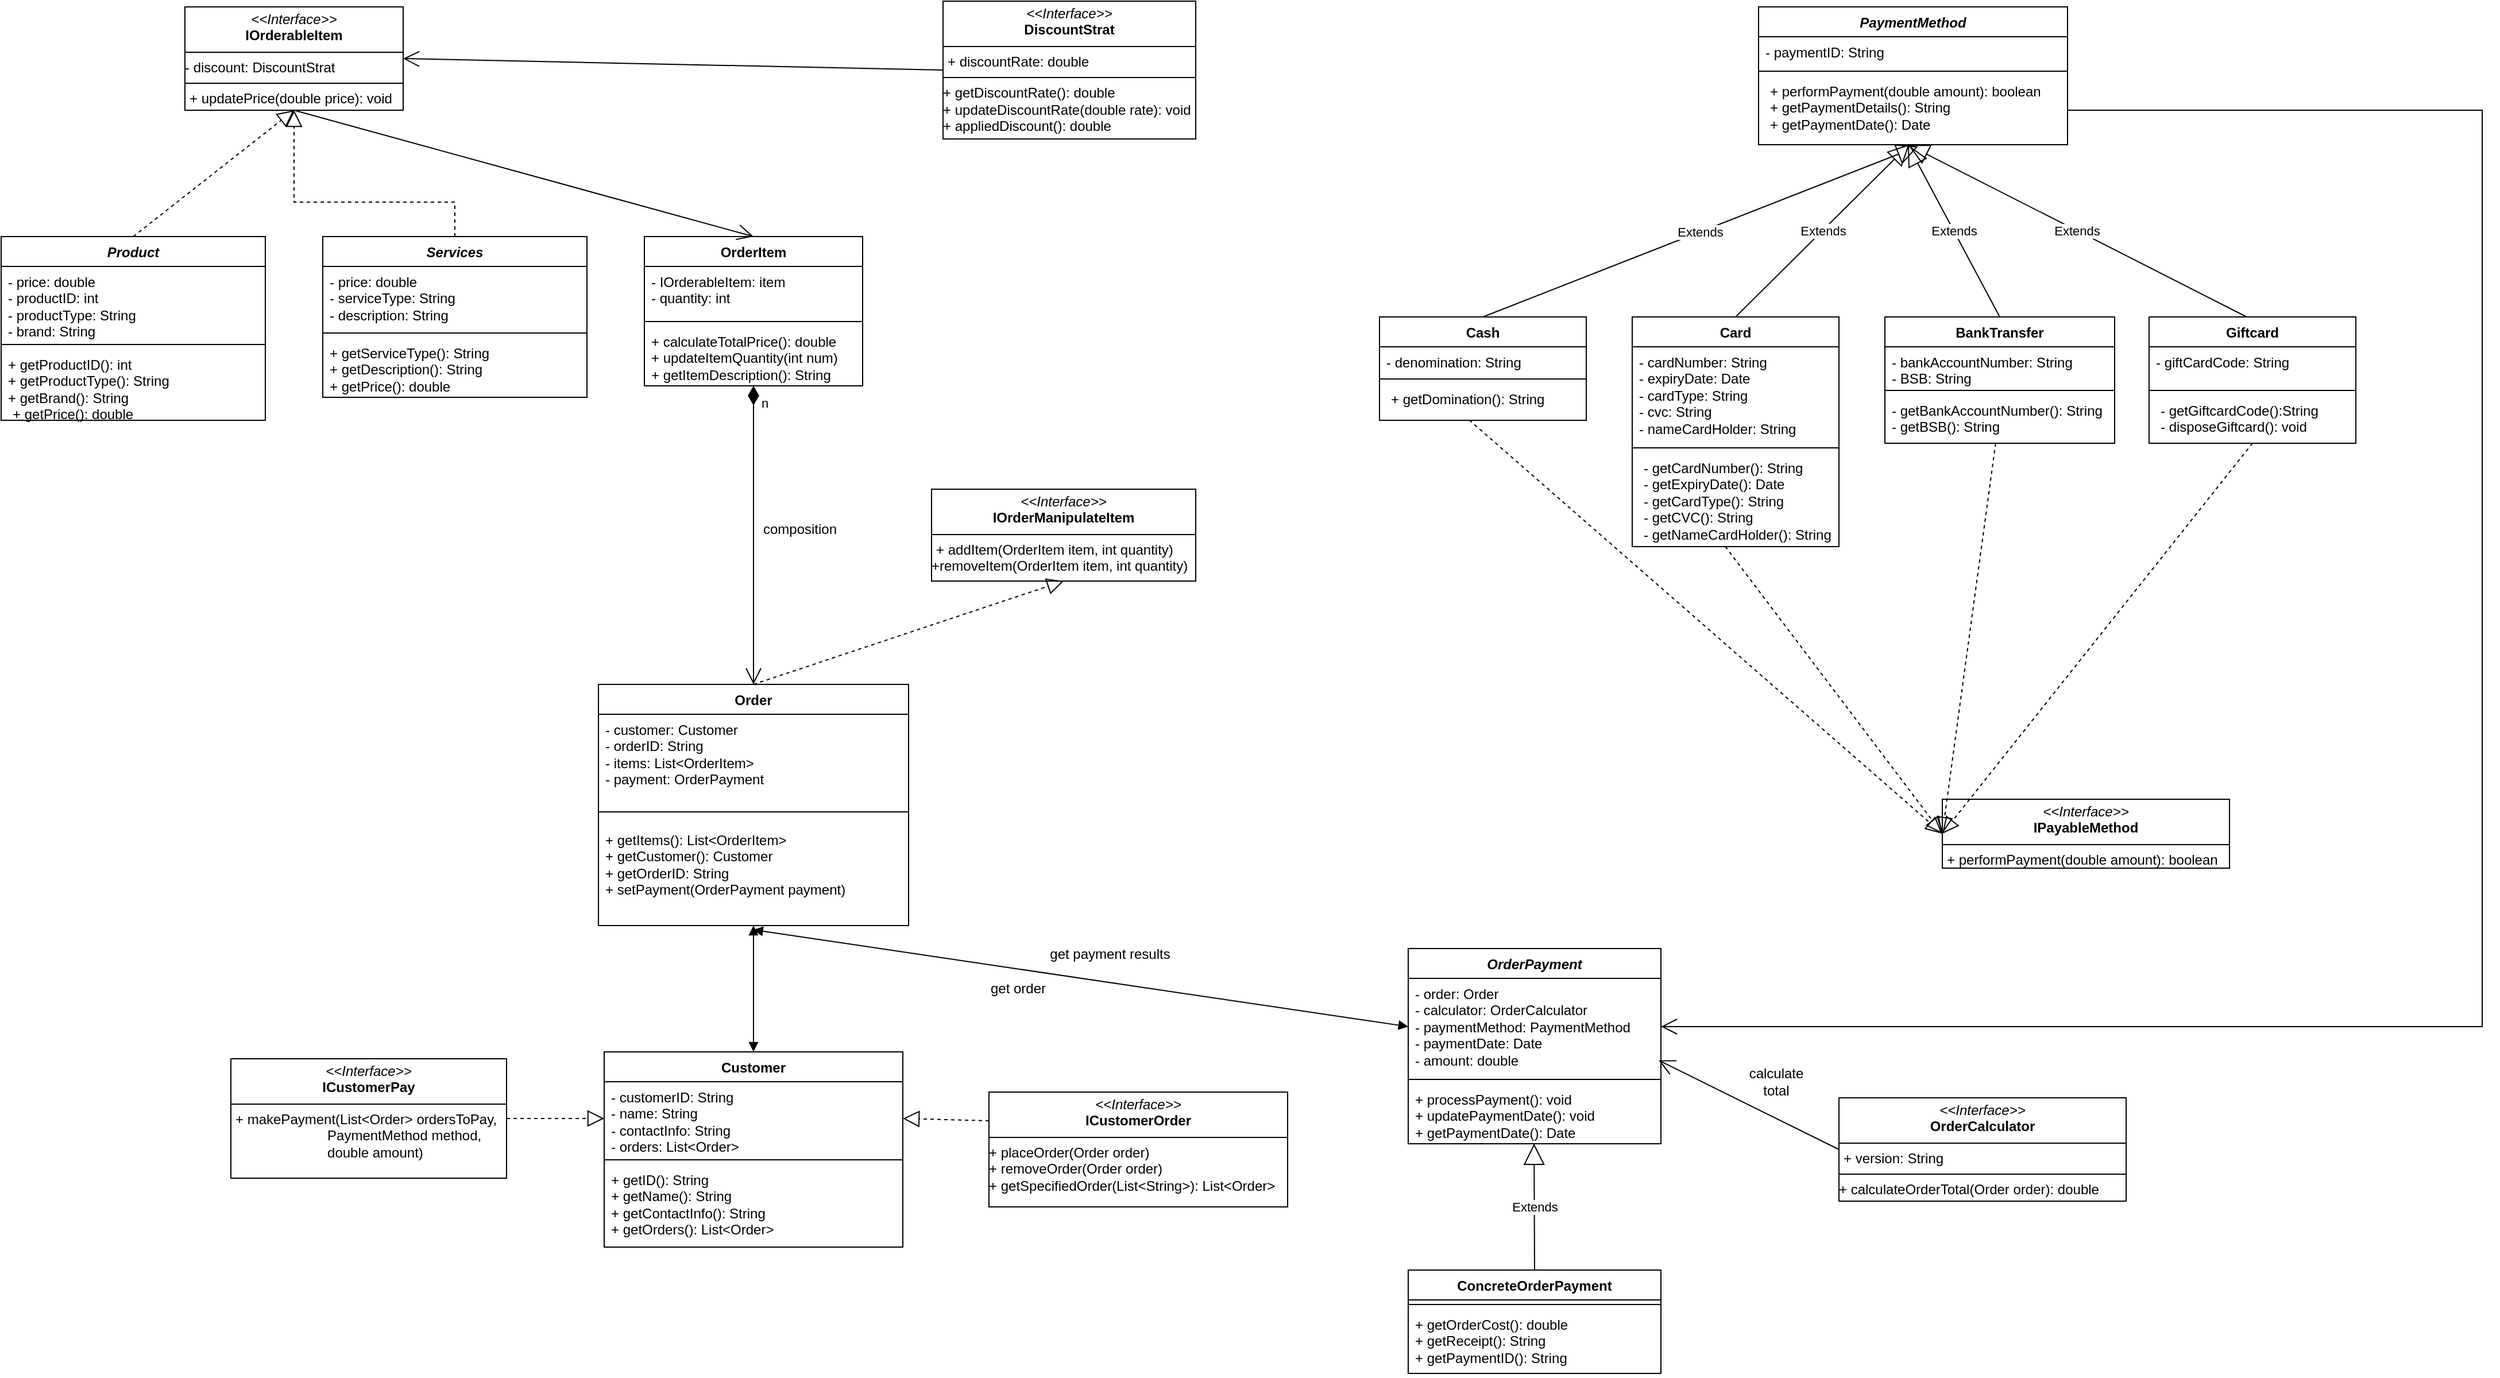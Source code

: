 <mxfile version="24.7.7">
  <diagram id="C5RBs43oDa-KdzZeNtuy" name="Page-1">
    <mxGraphModel dx="1461" dy="759" grid="1" gridSize="10" guides="1" tooltips="1" connect="1" arrows="1" fold="1" page="1" pageScale="1" pageWidth="827" pageHeight="1169" math="0" shadow="0">
      <root>
        <mxCell id="WIyWlLk6GJQsqaUBKTNV-0" />
        <mxCell id="WIyWlLk6GJQsqaUBKTNV-1" parent="WIyWlLk6GJQsqaUBKTNV-0" />
        <mxCell id="La_RRNZVuLIvbcE8odbd-0" value="&lt;i&gt;Product&lt;/i&gt;" style="swimlane;fontStyle=1;align=center;verticalAlign=top;childLayout=stackLayout;horizontal=1;startSize=26;horizontalStack=0;resizeParent=1;resizeParentMax=0;resizeLast=0;collapsible=1;marginBottom=0;whiteSpace=wrap;html=1;" parent="WIyWlLk6GJQsqaUBKTNV-1" vertex="1">
          <mxGeometry y="240" width="230" height="160" as="geometry" />
        </mxCell>
        <mxCell id="La_RRNZVuLIvbcE8odbd-1" value="&lt;div&gt;- price: double&lt;/div&gt;&lt;div&gt;- productID: int&lt;/div&gt;- productType: String&lt;div&gt;- brand: String&lt;/div&gt;" style="text;strokeColor=none;fillColor=none;align=left;verticalAlign=top;spacingLeft=4;spacingRight=4;overflow=hidden;rotatable=0;points=[[0,0.5],[1,0.5]];portConstraint=eastwest;whiteSpace=wrap;html=1;" parent="La_RRNZVuLIvbcE8odbd-0" vertex="1">
          <mxGeometry y="26" width="230" height="64" as="geometry" />
        </mxCell>
        <mxCell id="La_RRNZVuLIvbcE8odbd-2" value="" style="line;strokeWidth=1;fillColor=none;align=left;verticalAlign=middle;spacingTop=-1;spacingLeft=3;spacingRight=3;rotatable=0;labelPosition=right;points=[];portConstraint=eastwest;strokeColor=inherit;" parent="La_RRNZVuLIvbcE8odbd-0" vertex="1">
          <mxGeometry y="90" width="230" height="8" as="geometry" />
        </mxCell>
        <mxCell id="La_RRNZVuLIvbcE8odbd-3" value="&lt;div&gt;+ getProductID(): int&lt;/div&gt;&lt;div&gt;&lt;span style=&quot;background-color: initial;&quot;&gt;+ getProductType(): String&lt;/span&gt;&lt;br&gt;&lt;/div&gt;&lt;div&gt;&lt;div&gt;+ getBrand(): String&lt;/div&gt;&lt;/div&gt;&lt;div&gt;&lt;p style=&quot;margin: 0px 0px 0px 4px;&quot;&gt;+ getPrice(): double&lt;/p&gt;&lt;/div&gt;&lt;div&gt;&lt;br&gt;&lt;/div&gt;&lt;div&gt;&lt;span style=&quot;background-color: initial;&quot;&gt;&lt;br&gt;&lt;/span&gt;&lt;/div&gt;&lt;div&gt;&lt;div&gt;&lt;br&gt;&lt;/div&gt;&lt;/div&gt;" style="text;strokeColor=none;fillColor=none;align=left;verticalAlign=top;spacingLeft=4;spacingRight=4;overflow=hidden;rotatable=0;points=[[0,0.5],[1,0.5]];portConstraint=eastwest;whiteSpace=wrap;html=1;" parent="La_RRNZVuLIvbcE8odbd-0" vertex="1">
          <mxGeometry y="98" width="230" height="62" as="geometry" />
        </mxCell>
        <mxCell id="La_RRNZVuLIvbcE8odbd-4" value="&lt;i&gt;Services&lt;/i&gt;" style="swimlane;fontStyle=1;align=center;verticalAlign=top;childLayout=stackLayout;horizontal=1;startSize=26;horizontalStack=0;resizeParent=1;resizeParentMax=0;resizeLast=0;collapsible=1;marginBottom=0;whiteSpace=wrap;html=1;" parent="WIyWlLk6GJQsqaUBKTNV-1" vertex="1">
          <mxGeometry x="280" y="240" width="230" height="140" as="geometry" />
        </mxCell>
        <mxCell id="La_RRNZVuLIvbcE8odbd-5" value="&lt;div&gt;- price: double&lt;br&gt;&lt;/div&gt;- serviceType: String&lt;br&gt;&lt;div&gt;- description: String&amp;nbsp;&lt;/div&gt;&lt;div&gt;&lt;br&gt;&lt;/div&gt;" style="text;strokeColor=none;fillColor=none;align=left;verticalAlign=top;spacingLeft=4;spacingRight=4;overflow=hidden;rotatable=0;points=[[0,0.5],[1,0.5]];portConstraint=eastwest;whiteSpace=wrap;html=1;" parent="La_RRNZVuLIvbcE8odbd-4" vertex="1">
          <mxGeometry y="26" width="230" height="54" as="geometry" />
        </mxCell>
        <mxCell id="La_RRNZVuLIvbcE8odbd-6" value="" style="line;strokeWidth=1;fillColor=none;align=left;verticalAlign=middle;spacingTop=-1;spacingLeft=3;spacingRight=3;rotatable=0;labelPosition=right;points=[];portConstraint=eastwest;strokeColor=inherit;" parent="La_RRNZVuLIvbcE8odbd-4" vertex="1">
          <mxGeometry y="80" width="230" height="8" as="geometry" />
        </mxCell>
        <mxCell id="La_RRNZVuLIvbcE8odbd-7" value="&lt;div&gt;+ getServiceType(): String&lt;/div&gt;&lt;div&gt;+ getDescription(): String&lt;/div&gt;&lt;div&gt;&lt;span style=&quot;background-color: initial;&quot;&gt;+ getPrice(): double&lt;/span&gt;&lt;/div&gt;&lt;div&gt;&lt;div&gt;&lt;br&gt;&lt;/div&gt;&lt;div&gt;&lt;br&gt;&lt;/div&gt;&lt;div&gt;&lt;br&gt;&lt;/div&gt;&lt;/div&gt;" style="text;strokeColor=none;fillColor=none;align=left;verticalAlign=top;spacingLeft=4;spacingRight=4;overflow=hidden;rotatable=0;points=[[0,0.5],[1,0.5]];portConstraint=eastwest;whiteSpace=wrap;html=1;" parent="La_RRNZVuLIvbcE8odbd-4" vertex="1">
          <mxGeometry y="88" width="230" height="52" as="geometry" />
        </mxCell>
        <mxCell id="La_RRNZVuLIvbcE8odbd-8" value="Customer" style="swimlane;fontStyle=1;align=center;verticalAlign=top;childLayout=stackLayout;horizontal=1;startSize=26;horizontalStack=0;resizeParent=1;resizeParentMax=0;resizeLast=0;collapsible=1;marginBottom=0;whiteSpace=wrap;html=1;" parent="WIyWlLk6GJQsqaUBKTNV-1" vertex="1">
          <mxGeometry x="525" y="950" width="260" height="170" as="geometry" />
        </mxCell>
        <mxCell id="La_RRNZVuLIvbcE8odbd-9" value="&lt;div&gt;- customerID: String&lt;/div&gt;&lt;div&gt;- name: String&lt;/div&gt;&lt;div&gt;- contactInfo: String&lt;/div&gt;- orders: List&amp;lt;Order&amp;gt;" style="text;strokeColor=none;fillColor=none;align=left;verticalAlign=top;spacingLeft=4;spacingRight=4;overflow=hidden;rotatable=0;points=[[0,0.5],[1,0.5]];portConstraint=eastwest;whiteSpace=wrap;html=1;" parent="La_RRNZVuLIvbcE8odbd-8" vertex="1">
          <mxGeometry y="26" width="260" height="64" as="geometry" />
        </mxCell>
        <mxCell id="La_RRNZVuLIvbcE8odbd-10" value="" style="line;strokeWidth=1;fillColor=none;align=left;verticalAlign=middle;spacingTop=-1;spacingLeft=3;spacingRight=3;rotatable=0;labelPosition=right;points=[];portConstraint=eastwest;strokeColor=inherit;" parent="La_RRNZVuLIvbcE8odbd-8" vertex="1">
          <mxGeometry y="90" width="260" height="8" as="geometry" />
        </mxCell>
        <mxCell id="La_RRNZVuLIvbcE8odbd-11" value="&lt;div&gt;+ getID(): String&lt;/div&gt;&lt;div&gt;+ getName(): String&lt;/div&gt;&lt;div&gt;+ getContactInfo(): String&lt;/div&gt;&lt;div&gt;+ getOrders(): List&amp;lt;Order&amp;gt;&lt;/div&gt;&lt;div&gt;&lt;br&gt;&lt;/div&gt;" style="text;strokeColor=none;fillColor=none;align=left;verticalAlign=top;spacingLeft=4;spacingRight=4;overflow=hidden;rotatable=0;points=[[0,0.5],[1,0.5]];portConstraint=eastwest;whiteSpace=wrap;html=1;" parent="La_RRNZVuLIvbcE8odbd-8" vertex="1">
          <mxGeometry y="98" width="260" height="72" as="geometry" />
        </mxCell>
        <mxCell id="aj6CpD3JHdMNbLfAdznn-0" value="&lt;p style=&quot;margin:0px;margin-top:4px;text-align:center;&quot;&gt;&lt;i&gt;&amp;lt;&amp;lt;Interface&amp;gt;&amp;gt;&lt;/i&gt;&lt;br&gt;&lt;b&gt;IOrderableItem&lt;/b&gt;&lt;/p&gt;&lt;hr size=&quot;1&quot; style=&quot;border-style:solid;&quot;&gt;&lt;div&gt;&lt;span style=&quot;background-color: initial;&quot;&gt;- discount: DiscountStrat&lt;/span&gt;&lt;br&gt;&lt;/div&gt;&lt;hr size=&quot;1&quot; style=&quot;border-style:solid;&quot;&gt;&lt;p style=&quot;margin: 0px 0px 0px 4px;&quot;&gt;&lt;span style=&quot;background-color: initial;&quot;&gt;+ updatePrice(double price): void&lt;/span&gt;&lt;br&gt;&lt;/p&gt;&lt;div&gt;&lt;br&gt;&lt;/div&gt;&lt;p style=&quot;margin: 0px 0px 0px 4px;&quot;&gt;&lt;br&gt;&lt;/p&gt;" style="verticalAlign=top;align=left;overflow=fill;html=1;whiteSpace=wrap;" parent="WIyWlLk6GJQsqaUBKTNV-1" vertex="1">
          <mxGeometry x="160" y="40" width="190" height="90" as="geometry" />
        </mxCell>
        <mxCell id="aj6CpD3JHdMNbLfAdznn-6" value="" style="endArrow=block;dashed=1;endFill=0;endSize=12;html=1;rounded=0;exitX=0.5;exitY=0;exitDx=0;exitDy=0;entryX=0.5;entryY=1;entryDx=0;entryDy=0;" parent="WIyWlLk6GJQsqaUBKTNV-1" source="La_RRNZVuLIvbcE8odbd-0" target="aj6CpD3JHdMNbLfAdznn-0" edge="1">
          <mxGeometry width="160" relative="1" as="geometry">
            <mxPoint x="50" y="210" as="sourcePoint" />
            <mxPoint x="340" y="240" as="targetPoint" />
          </mxGeometry>
        </mxCell>
        <mxCell id="aj6CpD3JHdMNbLfAdznn-7" value="" style="endArrow=block;dashed=1;endFill=0;endSize=12;html=1;rounded=0;exitX=0.5;exitY=0;exitDx=0;exitDy=0;entryX=0.5;entryY=1;entryDx=0;entryDy=0;" parent="WIyWlLk6GJQsqaUBKTNV-1" source="La_RRNZVuLIvbcE8odbd-4" target="aj6CpD3JHdMNbLfAdznn-0" edge="1">
          <mxGeometry width="160" relative="1" as="geometry">
            <mxPoint x="410" y="290" as="sourcePoint" />
            <mxPoint x="250" y="190" as="targetPoint" />
            <Array as="points">
              <mxPoint x="395" y="210" />
              <mxPoint x="255" y="210" />
            </Array>
          </mxGeometry>
        </mxCell>
        <mxCell id="aj6CpD3JHdMNbLfAdznn-12" value="OrderItem" style="swimlane;fontStyle=1;align=center;verticalAlign=top;childLayout=stackLayout;horizontal=1;startSize=26;horizontalStack=0;resizeParent=1;resizeParentMax=0;resizeLast=0;collapsible=1;marginBottom=0;whiteSpace=wrap;html=1;" parent="WIyWlLk6GJQsqaUBKTNV-1" vertex="1">
          <mxGeometry x="560" y="240" width="190" height="130" as="geometry" />
        </mxCell>
        <mxCell id="aj6CpD3JHdMNbLfAdznn-13" value="- IOrderableItem: item&lt;div&gt;- quantity: int&lt;/div&gt;" style="text;strokeColor=none;fillColor=none;align=left;verticalAlign=top;spacingLeft=4;spacingRight=4;overflow=hidden;rotatable=0;points=[[0,0.5],[1,0.5]];portConstraint=eastwest;whiteSpace=wrap;html=1;" parent="aj6CpD3JHdMNbLfAdznn-12" vertex="1">
          <mxGeometry y="26" width="190" height="44" as="geometry" />
        </mxCell>
        <mxCell id="aj6CpD3JHdMNbLfAdznn-14" value="" style="line;strokeWidth=1;fillColor=none;align=left;verticalAlign=middle;spacingTop=-1;spacingLeft=3;spacingRight=3;rotatable=0;labelPosition=right;points=[];portConstraint=eastwest;strokeColor=inherit;" parent="aj6CpD3JHdMNbLfAdznn-12" vertex="1">
          <mxGeometry y="70" width="190" height="8" as="geometry" />
        </mxCell>
        <mxCell id="aj6CpD3JHdMNbLfAdznn-15" value="+ calculateTotalPrice(): double&lt;div&gt;+ updateItemQuantity(int num)&lt;br&gt;&lt;div&gt;+ getItemDescription(): String&lt;br&gt;&lt;div&gt;&lt;br&gt;&lt;/div&gt;&lt;/div&gt;&lt;/div&gt;" style="text;strokeColor=none;fillColor=none;align=left;verticalAlign=top;spacingLeft=4;spacingRight=4;overflow=hidden;rotatable=0;points=[[0,0.5],[1,0.5]];portConstraint=eastwest;whiteSpace=wrap;html=1;" parent="aj6CpD3JHdMNbLfAdznn-12" vertex="1">
          <mxGeometry y="78" width="190" height="52" as="geometry" />
        </mxCell>
        <mxCell id="aj6CpD3JHdMNbLfAdznn-18" value="Order" style="swimlane;fontStyle=1;align=center;verticalAlign=top;childLayout=stackLayout;horizontal=1;startSize=26;horizontalStack=0;resizeParent=1;resizeParentMax=0;resizeLast=0;collapsible=1;marginBottom=0;whiteSpace=wrap;html=1;" parent="WIyWlLk6GJQsqaUBKTNV-1" vertex="1">
          <mxGeometry x="520" y="630" width="270" height="210" as="geometry" />
        </mxCell>
        <mxCell id="aj6CpD3JHdMNbLfAdznn-19" value="&lt;div&gt;- customer: Customer&lt;/div&gt;&lt;div&gt;- orderID: String&lt;/div&gt;- items&lt;span style=&quot;background-color: initial;&quot;&gt;: List&amp;lt;OrderItem&amp;gt;&amp;nbsp;&lt;/span&gt;&lt;div&gt;&lt;span style=&quot;background-color: initial;&quot;&gt;- payment: OrderPayment&lt;/span&gt;&lt;br&gt;&lt;/div&gt;" style="text;strokeColor=none;fillColor=none;align=left;verticalAlign=top;spacingLeft=4;spacingRight=4;overflow=hidden;rotatable=0;points=[[0,0.5],[1,0.5]];portConstraint=eastwest;whiteSpace=wrap;html=1;" parent="aj6CpD3JHdMNbLfAdznn-18" vertex="1">
          <mxGeometry y="26" width="270" height="74" as="geometry" />
        </mxCell>
        <mxCell id="aj6CpD3JHdMNbLfAdznn-20" value="" style="line;strokeWidth=1;fillColor=none;align=left;verticalAlign=middle;spacingTop=-1;spacingLeft=3;spacingRight=3;rotatable=0;labelPosition=right;points=[];portConstraint=eastwest;strokeColor=inherit;" parent="aj6CpD3JHdMNbLfAdznn-18" vertex="1">
          <mxGeometry y="100" width="270" height="22" as="geometry" />
        </mxCell>
        <mxCell id="aj6CpD3JHdMNbLfAdznn-21" value="&lt;div&gt;&lt;span style=&quot;background-color: initial;&quot;&gt;+ getItems():&amp;nbsp;&lt;/span&gt;&lt;span style=&quot;background-color: initial;&quot;&gt;List&amp;lt;OrderItem&amp;gt;&lt;/span&gt;&lt;br&gt;&lt;/div&gt;&lt;div&gt;+ getCustomer(): Customer&lt;/div&gt;&lt;div&gt;+ getOrderID: String&lt;/div&gt;&lt;div&gt;+ setPayment(OrderPayment payment)&amp;nbsp;&lt;/div&gt;" style="text;strokeColor=none;fillColor=none;align=left;verticalAlign=top;spacingLeft=4;spacingRight=4;overflow=hidden;rotatable=0;points=[[0,0.5],[1,0.5]];portConstraint=eastwest;whiteSpace=wrap;html=1;" parent="aj6CpD3JHdMNbLfAdznn-18" vertex="1">
          <mxGeometry y="122" width="270" height="88" as="geometry" />
        </mxCell>
        <mxCell id="aj6CpD3JHdMNbLfAdznn-37" value="Card" style="swimlane;fontStyle=1;align=center;verticalAlign=top;childLayout=stackLayout;horizontal=1;startSize=26;horizontalStack=0;resizeParent=1;resizeParentMax=0;resizeLast=0;collapsible=1;marginBottom=0;whiteSpace=wrap;html=1;" parent="WIyWlLk6GJQsqaUBKTNV-1" vertex="1">
          <mxGeometry x="1420" y="310" width="180" height="200" as="geometry" />
        </mxCell>
        <mxCell id="aj6CpD3JHdMNbLfAdznn-38" value="- cardNumber: String&lt;div&gt;- expiryDate: Date&lt;/div&gt;&lt;div&gt;- cardType: String&amp;nbsp;&lt;/div&gt;&lt;div&gt;- cvc: String&lt;/div&gt;&lt;div&gt;- nameCardHolder: String&lt;/div&gt;" style="text;strokeColor=none;fillColor=none;align=left;verticalAlign=top;spacingLeft=4;spacingRight=4;overflow=hidden;rotatable=0;points=[[0,0.5],[1,0.5]];portConstraint=eastwest;whiteSpace=wrap;html=1;" parent="aj6CpD3JHdMNbLfAdznn-37" vertex="1">
          <mxGeometry y="26" width="180" height="84" as="geometry" />
        </mxCell>
        <mxCell id="aj6CpD3JHdMNbLfAdznn-39" value="" style="line;strokeWidth=1;fillColor=none;align=left;verticalAlign=middle;spacingTop=-1;spacingLeft=3;spacingRight=3;rotatable=0;labelPosition=right;points=[];portConstraint=eastwest;strokeColor=inherit;" parent="aj6CpD3JHdMNbLfAdznn-37" vertex="1">
          <mxGeometry y="110" width="180" height="8" as="geometry" />
        </mxCell>
        <mxCell id="aj6CpD3JHdMNbLfAdznn-40" value="&lt;p style=&quot;margin: 0px 0px 0px 4px;&quot;&gt;&lt;span style=&quot;background-color: initial;&quot;&gt;- getCardNumber(): String&lt;/span&gt;&lt;/p&gt;&lt;p style=&quot;margin: 0px 0px 0px 4px;&quot;&gt;&lt;span style=&quot;background-color: initial;&quot;&gt;- getExpiryDate(): Date&lt;/span&gt;&lt;/p&gt;&lt;p style=&quot;margin: 0px 0px 0px 4px;&quot;&gt;&lt;span style=&quot;background-color: initial;&quot;&gt;- getCardType(): String&lt;/span&gt;&lt;/p&gt;&lt;p style=&quot;margin: 0px 0px 0px 4px;&quot;&gt;- getCVC(): String&lt;/p&gt;&lt;p style=&quot;margin: 0px 0px 0px 4px;&quot;&gt;- getNameCardHolder(): String&lt;/p&gt;" style="text;strokeColor=none;fillColor=none;align=left;verticalAlign=top;spacingLeft=4;spacingRight=4;overflow=hidden;rotatable=0;points=[[0,0.5],[1,0.5]];portConstraint=eastwest;whiteSpace=wrap;html=1;" parent="aj6CpD3JHdMNbLfAdznn-37" vertex="1">
          <mxGeometry y="118" width="180" height="82" as="geometry" />
        </mxCell>
        <mxCell id="aj6CpD3JHdMNbLfAdznn-45" value="BankTransfer" style="swimlane;fontStyle=1;align=center;verticalAlign=top;childLayout=stackLayout;horizontal=1;startSize=26;horizontalStack=0;resizeParent=1;resizeParentMax=0;resizeLast=0;collapsible=1;marginBottom=0;whiteSpace=wrap;html=1;" parent="WIyWlLk6GJQsqaUBKTNV-1" vertex="1">
          <mxGeometry x="1640" y="310" width="200" height="110" as="geometry" />
        </mxCell>
        <mxCell id="aj6CpD3JHdMNbLfAdznn-46" value="- bankAccountNumber: String&lt;div&gt;- BSB: String&lt;/div&gt;" style="text;strokeColor=none;fillColor=none;align=left;verticalAlign=top;spacingLeft=4;spacingRight=4;overflow=hidden;rotatable=0;points=[[0,0.5],[1,0.5]];portConstraint=eastwest;whiteSpace=wrap;html=1;" parent="aj6CpD3JHdMNbLfAdznn-45" vertex="1">
          <mxGeometry y="26" width="200" height="34" as="geometry" />
        </mxCell>
        <mxCell id="aj6CpD3JHdMNbLfAdznn-47" value="" style="line;strokeWidth=1;fillColor=none;align=left;verticalAlign=middle;spacingTop=-1;spacingLeft=3;spacingRight=3;rotatable=0;labelPosition=right;points=[];portConstraint=eastwest;strokeColor=inherit;" parent="aj6CpD3JHdMNbLfAdznn-45" vertex="1">
          <mxGeometry y="60" width="200" height="8" as="geometry" />
        </mxCell>
        <mxCell id="aj6CpD3JHdMNbLfAdznn-48" value="- getBankAccountNumber(): String&lt;div&gt;- getBSB(): String&lt;/div&gt;" style="text;strokeColor=none;fillColor=none;align=left;verticalAlign=top;spacingLeft=4;spacingRight=4;overflow=hidden;rotatable=0;points=[[0,0.5],[1,0.5]];portConstraint=eastwest;whiteSpace=wrap;html=1;" parent="aj6CpD3JHdMNbLfAdznn-45" vertex="1">
          <mxGeometry y="68" width="200" height="42" as="geometry" />
        </mxCell>
        <mxCell id="aj6CpD3JHdMNbLfAdznn-61" value="n" style="endArrow=open;html=1;endSize=12;startArrow=diamondThin;startSize=14;startFill=1;edgeStyle=orthogonalEdgeStyle;align=left;verticalAlign=bottom;rounded=0;exitX=0.5;exitY=1;exitDx=0;exitDy=0;entryX=0.5;entryY=0;entryDx=0;entryDy=0;" parent="WIyWlLk6GJQsqaUBKTNV-1" source="aj6CpD3JHdMNbLfAdznn-12" target="aj6CpD3JHdMNbLfAdznn-18" edge="1">
          <mxGeometry x="-0.818" y="5" relative="1" as="geometry">
            <mxPoint x="600" y="450" as="sourcePoint" />
            <mxPoint x="760" y="450" as="targetPoint" />
            <Array as="points">
              <mxPoint x="655" y="620" />
            </Array>
            <mxPoint as="offset" />
          </mxGeometry>
        </mxCell>
        <mxCell id="aj6CpD3JHdMNbLfAdznn-63" value="" style="endArrow=block;startArrow=block;endFill=1;startFill=1;html=1;rounded=0;entryX=0.5;entryY=0;entryDx=0;entryDy=0;exitX=0.5;exitY=1;exitDx=0;exitDy=0;" parent="WIyWlLk6GJQsqaUBKTNV-1" source="aj6CpD3JHdMNbLfAdznn-18" target="La_RRNZVuLIvbcE8odbd-8" edge="1">
          <mxGeometry width="160" relative="1" as="geometry">
            <mxPoint x="550" y="820" as="sourcePoint" />
            <mxPoint x="710" y="820" as="targetPoint" />
          </mxGeometry>
        </mxCell>
        <mxCell id="-Plu0eXhxK-tlDUZKbDz-4" value="&lt;i&gt;OrderPayment&lt;/i&gt;" style="swimlane;fontStyle=1;align=center;verticalAlign=top;childLayout=stackLayout;horizontal=1;startSize=26;horizontalStack=0;resizeParent=1;resizeParentMax=0;resizeLast=0;collapsible=1;marginBottom=0;whiteSpace=wrap;html=1;" parent="WIyWlLk6GJQsqaUBKTNV-1" vertex="1">
          <mxGeometry x="1225" y="860" width="220" height="170" as="geometry" />
        </mxCell>
        <mxCell id="-Plu0eXhxK-tlDUZKbDz-5" value="- order: Order&lt;div&gt;- calculator: OrderCalculator&lt;br&gt;&lt;div&gt;&lt;div&gt;&lt;span style=&quot;background-color: initial;&quot;&gt;- paymentMethod: PaymentMethod&lt;/span&gt;&lt;br&gt;&lt;/div&gt;&lt;div&gt;-&lt;span style=&quot;background-color: initial;&quot;&gt;&amp;nbsp;payment&lt;/span&gt;&lt;span style=&quot;background-color: initial;&quot;&gt;Date: Date&lt;/span&gt;&lt;/div&gt;&lt;/div&gt;&lt;/div&gt;&lt;div&gt;&lt;span style=&quot;background-color: initial;&quot;&gt;- amount: double&lt;/span&gt;&lt;/div&gt;" style="text;strokeColor=none;fillColor=none;align=left;verticalAlign=top;spacingLeft=4;spacingRight=4;overflow=hidden;rotatable=0;points=[[0,0.5],[1,0.5]];portConstraint=eastwest;whiteSpace=wrap;html=1;" parent="-Plu0eXhxK-tlDUZKbDz-4" vertex="1">
          <mxGeometry y="26" width="220" height="84" as="geometry" />
        </mxCell>
        <mxCell id="-Plu0eXhxK-tlDUZKbDz-6" value="" style="line;strokeWidth=1;fillColor=none;align=left;verticalAlign=middle;spacingTop=-1;spacingLeft=3;spacingRight=3;rotatable=0;labelPosition=right;points=[];portConstraint=eastwest;strokeColor=inherit;" parent="-Plu0eXhxK-tlDUZKbDz-4" vertex="1">
          <mxGeometry y="110" width="220" height="8" as="geometry" />
        </mxCell>
        <mxCell id="-Plu0eXhxK-tlDUZKbDz-7" value="&lt;div&gt;+ processPayment(): void&lt;/div&gt;&lt;div&gt;&lt;span style=&quot;background-color: initial;&quot;&gt;+ updatePaymentDate(): void&lt;/span&gt;&lt;/div&gt;&lt;div&gt;&lt;span style=&quot;background-color: initial;&quot;&gt;+ getPaymentDate(): Date&lt;/span&gt;&lt;/div&gt;&lt;div&gt;&lt;br&gt;&lt;/div&gt;" style="text;strokeColor=none;fillColor=none;align=left;verticalAlign=top;spacingLeft=4;spacingRight=4;overflow=hidden;rotatable=0;points=[[0,0.5],[1,0.5]];portConstraint=eastwest;whiteSpace=wrap;html=1;" parent="-Plu0eXhxK-tlDUZKbDz-4" vertex="1">
          <mxGeometry y="118" width="220" height="52" as="geometry" />
        </mxCell>
        <mxCell id="UnsKQkhjMUQGOkxAY29f-16" value="Extends" style="endArrow=block;endSize=16;endFill=0;html=1;rounded=0;entryX=0.498;entryY=0.998;entryDx=0;entryDy=0;exitX=0.5;exitY=0;exitDx=0;exitDy=0;entryPerimeter=0;" parent="WIyWlLk6GJQsqaUBKTNV-1" source="UnsKQkhjMUQGOkxAY29f-36" target="-Plu0eXhxK-tlDUZKbDz-7" edge="1">
          <mxGeometry width="160" relative="1" as="geometry">
            <mxPoint x="1390" y="1040" as="sourcePoint" />
            <mxPoint x="1390" y="970.0" as="targetPoint" />
          </mxGeometry>
        </mxCell>
        <mxCell id="UnsKQkhjMUQGOkxAY29f-19" value="&lt;b&gt;&lt;i&gt;PaymentMethod&lt;/i&gt;&lt;/b&gt;" style="swimlane;fontStyle=1;align=center;verticalAlign=top;childLayout=stackLayout;horizontal=1;startSize=26;horizontalStack=0;resizeParent=1;resizeParentMax=0;resizeLast=0;collapsible=1;marginBottom=0;whiteSpace=wrap;html=1;" parent="WIyWlLk6GJQsqaUBKTNV-1" vertex="1">
          <mxGeometry x="1530" y="40" width="269" height="120" as="geometry" />
        </mxCell>
        <mxCell id="UnsKQkhjMUQGOkxAY29f-20" value="- paymentID: String" style="text;strokeColor=none;fillColor=none;align=left;verticalAlign=top;spacingLeft=4;spacingRight=4;overflow=hidden;rotatable=0;points=[[0,0.5],[1,0.5]];portConstraint=eastwest;whiteSpace=wrap;html=1;" parent="UnsKQkhjMUQGOkxAY29f-19" vertex="1">
          <mxGeometry y="26" width="269" height="26" as="geometry" />
        </mxCell>
        <mxCell id="UnsKQkhjMUQGOkxAY29f-21" value="" style="line;strokeWidth=1;fillColor=none;align=left;verticalAlign=middle;spacingTop=-1;spacingLeft=3;spacingRight=3;rotatable=0;labelPosition=right;points=[];portConstraint=eastwest;strokeColor=inherit;" parent="UnsKQkhjMUQGOkxAY29f-19" vertex="1">
          <mxGeometry y="52" width="269" height="8" as="geometry" />
        </mxCell>
        <mxCell id="UnsKQkhjMUQGOkxAY29f-22" value="&lt;p style=&quot;margin: 0px 0px 0px 4px;&quot;&gt;+ performPayment(double amount):&lt;span style=&quot;background-color: initial;&quot;&gt;&amp;nbsp;&lt;/span&gt;&lt;span style=&quot;background-color: initial;&quot;&gt;boolean&lt;/span&gt;&lt;/p&gt;&lt;p style=&quot;margin: 0px 0px 0px 4px;&quot;&gt;+ getPaymentDetails():&amp;nbsp;&lt;span style=&quot;background-color: initial;&quot;&gt;String&lt;/span&gt;&lt;/p&gt;&lt;p style=&quot;margin: 0px 0px 0px 4px;&quot;&gt;&lt;span style=&quot;background-color: initial;&quot;&gt;+ getPaymentDate(): Date&lt;/span&gt;&lt;/p&gt;" style="text;strokeColor=none;fillColor=none;align=left;verticalAlign=top;spacingLeft=4;spacingRight=4;overflow=hidden;rotatable=0;points=[[0,0.5],[1,0.5]];portConstraint=eastwest;whiteSpace=wrap;html=1;" parent="UnsKQkhjMUQGOkxAY29f-19" vertex="1">
          <mxGeometry y="60" width="269" height="60" as="geometry" />
        </mxCell>
        <mxCell id="UnsKQkhjMUQGOkxAY29f-23" value="Extends" style="endArrow=block;endSize=16;endFill=0;html=1;rounded=0;exitX=0.5;exitY=0;exitDx=0;exitDy=0;entryX=0.516;entryY=1.026;entryDx=0;entryDy=0;entryPerimeter=0;" parent="WIyWlLk6GJQsqaUBKTNV-1" source="UnsKQkhjMUQGOkxAY29f-43" target="UnsKQkhjMUQGOkxAY29f-22" edge="1">
          <mxGeometry width="160" relative="1" as="geometry">
            <mxPoint x="1295" y="310" as="sourcePoint" />
            <mxPoint x="1460" y="161" as="targetPoint" />
          </mxGeometry>
        </mxCell>
        <mxCell id="UnsKQkhjMUQGOkxAY29f-25" value="Extends" style="endArrow=block;endSize=16;endFill=0;html=1;rounded=0;exitX=0.5;exitY=0;exitDx=0;exitDy=0;entryX=0.488;entryY=0.995;entryDx=0;entryDy=0;entryPerimeter=0;" parent="WIyWlLk6GJQsqaUBKTNV-1" source="aj6CpD3JHdMNbLfAdznn-37" target="UnsKQkhjMUQGOkxAY29f-22" edge="1">
          <mxGeometry width="160" relative="1" as="geometry">
            <mxPoint x="1540" y="320" as="sourcePoint" />
            <mxPoint x="1700" y="320" as="targetPoint" />
          </mxGeometry>
        </mxCell>
        <mxCell id="UnsKQkhjMUQGOkxAY29f-26" value="Extends" style="endArrow=block;endSize=16;endFill=0;html=1;rounded=0;exitX=0.5;exitY=0;exitDx=0;exitDy=0;entryX=0.483;entryY=1;entryDx=0;entryDy=0;entryPerimeter=0;" parent="WIyWlLk6GJQsqaUBKTNV-1" source="aj6CpD3JHdMNbLfAdznn-45" target="UnsKQkhjMUQGOkxAY29f-22" edge="1">
          <mxGeometry width="160" relative="1" as="geometry">
            <mxPoint x="1729.88" y="312.04" as="sourcePoint" />
            <mxPoint x="1540" y="160" as="targetPoint" />
          </mxGeometry>
        </mxCell>
        <mxCell id="UnsKQkhjMUQGOkxAY29f-27" value="Extends" style="endArrow=block;endSize=16;endFill=0;html=1;rounded=0;exitX=0.5;exitY=0;exitDx=0;exitDy=0;" parent="WIyWlLk6GJQsqaUBKTNV-1" edge="1">
          <mxGeometry width="160" relative="1" as="geometry">
            <mxPoint x="1955" y="310" as="sourcePoint" />
            <mxPoint x="1660" y="160" as="targetPoint" />
          </mxGeometry>
        </mxCell>
        <mxCell id="UnsKQkhjMUQGOkxAY29f-29" value="&lt;p style=&quot;margin:0px;margin-top:4px;text-align:center;&quot;&gt;&lt;i&gt;&amp;lt;&amp;lt;Interface&amp;gt;&amp;gt;&lt;/i&gt;&lt;br&gt;&lt;b&gt;IPayableMethod&lt;/b&gt;&lt;/p&gt;&lt;hr size=&quot;1&quot; style=&quot;border-style:solid;&quot;&gt;&lt;p style=&quot;margin:0px;margin-left:4px;&quot;&gt;&lt;/p&gt;&lt;p style=&quot;margin:0px;margin-left:4px;&quot;&gt;&lt;span style=&quot;background-color: initial;&quot;&gt;+ performPayment(double amount):&lt;/span&gt;&lt;span style=&quot;background-color: initial;&quot;&gt;&amp;nbsp;&lt;/span&gt;&lt;span style=&quot;background-color: initial;&quot;&gt;boolean&lt;/span&gt;&lt;/p&gt;&lt;div&gt;&lt;span style=&quot;background-color: initial;&quot;&gt;&lt;br&gt;&lt;/span&gt;&lt;/div&gt;&lt;div&gt;&lt;/div&gt;" style="verticalAlign=top;align=left;overflow=fill;html=1;whiteSpace=wrap;" parent="WIyWlLk6GJQsqaUBKTNV-1" vertex="1">
          <mxGeometry x="1690" y="730" width="250" height="60" as="geometry" />
        </mxCell>
        <mxCell id="UnsKQkhjMUQGOkxAY29f-30" value="" style="endArrow=block;dashed=1;endFill=0;endSize=12;html=1;rounded=0;exitX=0.45;exitY=0.998;exitDx=0;exitDy=0;exitPerimeter=0;entryX=0;entryY=0.5;entryDx=0;entryDy=0;" parent="WIyWlLk6GJQsqaUBKTNV-1" source="aj6CpD3JHdMNbLfAdznn-40" target="UnsKQkhjMUQGOkxAY29f-29" edge="1">
          <mxGeometry width="160" relative="1" as="geometry">
            <mxPoint x="1450" y="490" as="sourcePoint" />
            <mxPoint x="1610" y="490" as="targetPoint" />
          </mxGeometry>
        </mxCell>
        <mxCell id="UnsKQkhjMUQGOkxAY29f-31" value="" style="endArrow=block;dashed=1;endFill=0;endSize=12;html=1;rounded=0;exitX=0.482;exitY=1;exitDx=0;exitDy=0;exitPerimeter=0;entryX=0;entryY=0.5;entryDx=0;entryDy=0;" parent="WIyWlLk6GJQsqaUBKTNV-1" source="aj6CpD3JHdMNbLfAdznn-48" target="UnsKQkhjMUQGOkxAY29f-29" edge="1">
          <mxGeometry width="160" relative="1" as="geometry">
            <mxPoint x="1450" y="490" as="sourcePoint" />
            <mxPoint x="1900" y="730" as="targetPoint" />
          </mxGeometry>
        </mxCell>
        <mxCell id="UnsKQkhjMUQGOkxAY29f-33" value="" style="endArrow=block;dashed=1;endFill=0;endSize=12;html=1;rounded=0;exitX=0.5;exitY=1;exitDx=0;exitDy=0;entryX=0;entryY=0.5;entryDx=0;entryDy=0;" parent="WIyWlLk6GJQsqaUBKTNV-1" source="UnsKQkhjMUQGOkxAY29f-52" target="UnsKQkhjMUQGOkxAY29f-29" edge="1">
          <mxGeometry width="160" relative="1" as="geometry">
            <mxPoint x="1947.25" y="432.34" as="sourcePoint" />
            <mxPoint x="1610" y="490" as="targetPoint" />
          </mxGeometry>
        </mxCell>
        <mxCell id="UnsKQkhjMUQGOkxAY29f-34" value="" style="endArrow=block;dashed=1;endFill=0;endSize=12;html=1;rounded=0;exitX=0.434;exitY=0.993;exitDx=0;exitDy=0;exitPerimeter=0;entryX=0;entryY=0.5;entryDx=0;entryDy=0;" parent="WIyWlLk6GJQsqaUBKTNV-1" source="UnsKQkhjMUQGOkxAY29f-46" target="UnsKQkhjMUQGOkxAY29f-29" edge="1">
          <mxGeometry width="160" relative="1" as="geometry">
            <mxPoint x="1288.16" y="422.64" as="sourcePoint" />
            <mxPoint x="1890" y="480" as="targetPoint" />
          </mxGeometry>
        </mxCell>
        <mxCell id="UnsKQkhjMUQGOkxAY29f-36" value="ConcreteOrderPayment" style="swimlane;fontStyle=1;align=center;verticalAlign=top;childLayout=stackLayout;horizontal=1;startSize=26;horizontalStack=0;resizeParent=1;resizeParentMax=0;resizeLast=0;collapsible=1;marginBottom=0;whiteSpace=wrap;html=1;" parent="WIyWlLk6GJQsqaUBKTNV-1" vertex="1">
          <mxGeometry x="1225" y="1140" width="220" height="90" as="geometry" />
        </mxCell>
        <mxCell id="UnsKQkhjMUQGOkxAY29f-38" value="" style="line;strokeWidth=1;fillColor=none;align=left;verticalAlign=middle;spacingTop=-1;spacingLeft=3;spacingRight=3;rotatable=0;labelPosition=right;points=[];portConstraint=eastwest;strokeColor=inherit;" parent="UnsKQkhjMUQGOkxAY29f-36" vertex="1">
          <mxGeometry y="26" width="220" height="8" as="geometry" />
        </mxCell>
        <mxCell id="UnsKQkhjMUQGOkxAY29f-39" value="&lt;div&gt;+ getOrderCost(): double&lt;/div&gt;&lt;div&gt;+ getReceipt(): String&lt;/div&gt;&lt;div&gt;+ getPaymentID(): String&lt;/div&gt;" style="text;strokeColor=none;fillColor=none;align=left;verticalAlign=top;spacingLeft=4;spacingRight=4;overflow=hidden;rotatable=0;points=[[0,0.5],[1,0.5]];portConstraint=eastwest;whiteSpace=wrap;html=1;" parent="UnsKQkhjMUQGOkxAY29f-36" vertex="1">
          <mxGeometry y="34" width="220" height="56" as="geometry" />
        </mxCell>
        <mxCell id="UnsKQkhjMUQGOkxAY29f-40" value="" style="endArrow=open;endFill=1;endSize=12;html=1;rounded=0;exitX=1;exitY=0.5;exitDx=0;exitDy=0;entryX=1;entryY=0.5;entryDx=0;entryDy=0;" parent="WIyWlLk6GJQsqaUBKTNV-1" source="UnsKQkhjMUQGOkxAY29f-22" target="-Plu0eXhxK-tlDUZKbDz-5" edge="1">
          <mxGeometry width="160" relative="1" as="geometry">
            <mxPoint x="2120" y="70" as="sourcePoint" />
            <mxPoint x="1710" y="1000.833" as="targetPoint" />
            <Array as="points">
              <mxPoint x="2160" y="130" />
              <mxPoint x="2160" y="928" />
            </Array>
          </mxGeometry>
        </mxCell>
        <mxCell id="UnsKQkhjMUQGOkxAY29f-43" value="Cash" style="swimlane;fontStyle=1;align=center;verticalAlign=top;childLayout=stackLayout;horizontal=1;startSize=26;horizontalStack=0;resizeParent=1;resizeParentMax=0;resizeLast=0;collapsible=1;marginBottom=0;whiteSpace=wrap;html=1;" parent="WIyWlLk6GJQsqaUBKTNV-1" vertex="1">
          <mxGeometry x="1200" y="310" width="180" height="90" as="geometry" />
        </mxCell>
        <mxCell id="UnsKQkhjMUQGOkxAY29f-44" value="- denomination: String" style="text;strokeColor=none;fillColor=none;align=left;verticalAlign=top;spacingLeft=4;spacingRight=4;overflow=hidden;rotatable=0;points=[[0,0.5],[1,0.5]];portConstraint=eastwest;whiteSpace=wrap;html=1;" parent="UnsKQkhjMUQGOkxAY29f-43" vertex="1">
          <mxGeometry y="26" width="180" height="24" as="geometry" />
        </mxCell>
        <mxCell id="UnsKQkhjMUQGOkxAY29f-45" value="" style="line;strokeWidth=1;fillColor=none;align=left;verticalAlign=middle;spacingTop=-1;spacingLeft=3;spacingRight=3;rotatable=0;labelPosition=right;points=[];portConstraint=eastwest;strokeColor=inherit;" parent="UnsKQkhjMUQGOkxAY29f-43" vertex="1">
          <mxGeometry y="50" width="180" height="8" as="geometry" />
        </mxCell>
        <mxCell id="UnsKQkhjMUQGOkxAY29f-46" value="&lt;div&gt;&lt;div&gt;&lt;p style=&quot;margin: 0px 0px 0px 4px;&quot;&gt;&lt;span style=&quot;background-color: initial;&quot;&gt;+ getDomination(): String&lt;/span&gt;&lt;/p&gt;&lt;/div&gt;&lt;/div&gt;" style="text;strokeColor=none;fillColor=none;align=left;verticalAlign=top;spacingLeft=4;spacingRight=4;overflow=hidden;rotatable=0;points=[[0,0.5],[1,0.5]];portConstraint=eastwest;whiteSpace=wrap;html=1;" parent="UnsKQkhjMUQGOkxAY29f-43" vertex="1">
          <mxGeometry y="58" width="180" height="32" as="geometry" />
        </mxCell>
        <mxCell id="UnsKQkhjMUQGOkxAY29f-52" value="Giftcard" style="swimlane;fontStyle=1;align=center;verticalAlign=top;childLayout=stackLayout;horizontal=1;startSize=26;horizontalStack=0;resizeParent=1;resizeParentMax=0;resizeLast=0;collapsible=1;marginBottom=0;whiteSpace=wrap;html=1;" parent="WIyWlLk6GJQsqaUBKTNV-1" vertex="1">
          <mxGeometry x="1870" y="310" width="180" height="110" as="geometry" />
        </mxCell>
        <mxCell id="UnsKQkhjMUQGOkxAY29f-53" value="- giftCardCode: String" style="text;strokeColor=none;fillColor=none;align=left;verticalAlign=top;spacingLeft=4;spacingRight=4;overflow=hidden;rotatable=0;points=[[0,0.5],[1,0.5]];portConstraint=eastwest;whiteSpace=wrap;html=1;" parent="UnsKQkhjMUQGOkxAY29f-52" vertex="1">
          <mxGeometry y="26" width="180" height="34" as="geometry" />
        </mxCell>
        <mxCell id="UnsKQkhjMUQGOkxAY29f-54" value="" style="line;strokeWidth=1;fillColor=none;align=left;verticalAlign=middle;spacingTop=-1;spacingLeft=3;spacingRight=3;rotatable=0;labelPosition=right;points=[];portConstraint=eastwest;strokeColor=inherit;" parent="UnsKQkhjMUQGOkxAY29f-52" vertex="1">
          <mxGeometry y="60" width="180" height="8" as="geometry" />
        </mxCell>
        <mxCell id="UnsKQkhjMUQGOkxAY29f-55" value="&lt;p style=&quot;margin: 0px 0px 0px 4px;&quot;&gt;- getGiftcardCode():String&lt;/p&gt;&lt;p style=&quot;margin: 0px 0px 0px 4px;&quot;&gt;- disposeGiftcard(): void&lt;/p&gt;" style="text;strokeColor=none;fillColor=none;align=left;verticalAlign=top;spacingLeft=4;spacingRight=4;overflow=hidden;rotatable=0;points=[[0,0.5],[1,0.5]];portConstraint=eastwest;whiteSpace=wrap;html=1;" parent="UnsKQkhjMUQGOkxAY29f-52" vertex="1">
          <mxGeometry y="68" width="180" height="42" as="geometry" />
        </mxCell>
        <mxCell id="UnsKQkhjMUQGOkxAY29f-59" value="" style="endArrow=block;startArrow=block;endFill=1;startFill=1;html=1;rounded=0;entryX=0;entryY=0.5;entryDx=0;entryDy=0;exitX=0.499;exitY=1.042;exitDx=0;exitDy=0;exitPerimeter=0;" parent="WIyWlLk6GJQsqaUBKTNV-1" source="aj6CpD3JHdMNbLfAdznn-21" target="-Plu0eXhxK-tlDUZKbDz-5" edge="1">
          <mxGeometry width="160" relative="1" as="geometry">
            <mxPoint x="1050" y="790" as="sourcePoint" />
            <mxPoint x="1050" y="860" as="targetPoint" />
          </mxGeometry>
        </mxCell>
        <mxCell id="UnsKQkhjMUQGOkxAY29f-60" value="&lt;p style=&quot;margin:0px;margin-top:4px;text-align:center;&quot;&gt;&lt;i&gt;&amp;lt;&amp;lt;Interface&amp;gt;&amp;gt;&lt;/i&gt;&lt;br&gt;&lt;b&gt;ICustomerPay&lt;/b&gt;&lt;/p&gt;&lt;hr size=&quot;1&quot; style=&quot;border-style:solid;&quot;&gt;&lt;p style=&quot;margin:0px;margin-left:4px;&quot;&gt;&lt;/p&gt;&lt;p style=&quot;margin:0px;margin-left:4px;&quot;&gt;+ makePayment(List&amp;lt;Order&amp;gt; ordersToPay,&amp;nbsp;&lt;/p&gt;&lt;p style=&quot;margin:0px;margin-left:4px;&quot;&gt;&lt;span style=&quot;white-space: pre;&quot;&gt;&#x9;&lt;/span&gt;&lt;span style=&quot;white-space: pre;&quot;&gt;&#x9;&lt;/span&gt;&lt;span style=&quot;white-space: pre;&quot;&gt;&#x9;&lt;/span&gt;PaymentMethod method,&amp;nbsp;&lt;/p&gt;&lt;p style=&quot;margin:0px;margin-left:4px;&quot;&gt;&lt;span style=&quot;white-space: pre;&quot;&gt;&#x9;&lt;/span&gt;&lt;span style=&quot;white-space: pre;&quot;&gt;&#x9;&lt;/span&gt;&lt;span style=&quot;white-space: pre;&quot;&gt;&#x9;&lt;/span&gt;double amount)&lt;br&gt;&lt;/p&gt;" style="verticalAlign=top;align=left;overflow=fill;html=1;whiteSpace=wrap;" parent="WIyWlLk6GJQsqaUBKTNV-1" vertex="1">
          <mxGeometry x="200" y="956" width="240" height="104" as="geometry" />
        </mxCell>
        <mxCell id="UnsKQkhjMUQGOkxAY29f-61" value="&lt;p style=&quot;margin:0px;margin-top:4px;text-align:center;&quot;&gt;&lt;i&gt;&amp;lt;&amp;lt;Interface&amp;gt;&amp;gt;&lt;/i&gt;&lt;br&gt;&lt;b&gt;ICustomerOrder&lt;/b&gt;&lt;/p&gt;&lt;hr size=&quot;1&quot; style=&quot;border-style:solid;&quot;&gt;&lt;div&gt;+ placeOrder(Order order)&lt;/div&gt;&lt;div&gt;+ removeOrder(Order order)&lt;/div&gt;&lt;div&gt;&lt;span style=&quot;background-color: initial;&quot;&gt;+ getSpecifiedOrder(List&amp;lt;String&amp;gt;): List&amp;lt;Order&amp;gt;&lt;/span&gt;&lt;/div&gt;" style="verticalAlign=top;align=left;overflow=fill;html=1;whiteSpace=wrap;" parent="WIyWlLk6GJQsqaUBKTNV-1" vertex="1">
          <mxGeometry x="860" y="985" width="260" height="100" as="geometry" />
        </mxCell>
        <mxCell id="UnsKQkhjMUQGOkxAY29f-62" value="" style="endArrow=block;dashed=1;endFill=0;endSize=12;html=1;rounded=0;exitX=1;exitY=0.5;exitDx=0;exitDy=0;entryX=0;entryY=0.5;entryDx=0;entryDy=0;" parent="WIyWlLk6GJQsqaUBKTNV-1" source="UnsKQkhjMUQGOkxAY29f-60" target="La_RRNZVuLIvbcE8odbd-9" edge="1">
          <mxGeometry width="160" relative="1" as="geometry">
            <mxPoint x="760" y="980" as="sourcePoint" />
            <mxPoint x="920" y="980" as="targetPoint" />
          </mxGeometry>
        </mxCell>
        <mxCell id="UnsKQkhjMUQGOkxAY29f-63" value="" style="endArrow=block;dashed=1;endFill=0;endSize=12;html=1;rounded=0;exitX=0;exitY=0.25;exitDx=0;exitDy=0;entryX=1;entryY=0.5;entryDx=0;entryDy=0;" parent="WIyWlLk6GJQsqaUBKTNV-1" source="UnsKQkhjMUQGOkxAY29f-61" target="La_RRNZVuLIvbcE8odbd-9" edge="1">
          <mxGeometry width="160" relative="1" as="geometry">
            <mxPoint x="760" y="980" as="sourcePoint" />
            <mxPoint x="920" y="980" as="targetPoint" />
          </mxGeometry>
        </mxCell>
        <mxCell id="UnsKQkhjMUQGOkxAY29f-64" value="composition" style="text;html=1;align=center;verticalAlign=middle;resizable=0;points=[];autosize=1;strokeColor=none;fillColor=none;" parent="WIyWlLk6GJQsqaUBKTNV-1" vertex="1">
          <mxGeometry x="650" y="480" width="90" height="30" as="geometry" />
        </mxCell>
        <mxCell id="UnsKQkhjMUQGOkxAY29f-66" value="" style="endArrow=open;endFill=1;endSize=12;html=1;rounded=0;exitX=0;exitY=0.5;exitDx=0;exitDy=0;entryX=0.991;entryY=0.849;entryDx=0;entryDy=0;entryPerimeter=0;" parent="WIyWlLk6GJQsqaUBKTNV-1" source="UnsKQkhjMUQGOkxAY29f-75" target="-Plu0eXhxK-tlDUZKbDz-5" edge="1">
          <mxGeometry width="160" relative="1" as="geometry">
            <mxPoint x="1560" y="988" as="sourcePoint" />
            <mxPoint x="1590" y="970" as="targetPoint" />
          </mxGeometry>
        </mxCell>
        <mxCell id="UnsKQkhjMUQGOkxAY29f-67" value="calculate&lt;div&gt;total&lt;/div&gt;" style="text;html=1;align=center;verticalAlign=middle;resizable=0;points=[];autosize=1;strokeColor=none;fillColor=none;" parent="WIyWlLk6GJQsqaUBKTNV-1" vertex="1">
          <mxGeometry x="1510" y="956" width="70" height="40" as="geometry" />
        </mxCell>
        <mxCell id="UnsKQkhjMUQGOkxAY29f-69" value="get payment results" style="text;html=1;align=center;verticalAlign=middle;resizable=0;points=[];autosize=1;strokeColor=none;fillColor=none;" parent="WIyWlLk6GJQsqaUBKTNV-1" vertex="1">
          <mxGeometry x="900" y="850" width="130" height="30" as="geometry" />
        </mxCell>
        <mxCell id="UnsKQkhjMUQGOkxAY29f-70" value="get order" style="text;html=1;align=center;verticalAlign=middle;resizable=0;points=[];autosize=1;strokeColor=none;fillColor=none;" parent="WIyWlLk6GJQsqaUBKTNV-1" vertex="1">
          <mxGeometry x="850" y="880" width="70" height="30" as="geometry" />
        </mxCell>
        <mxCell id="UnsKQkhjMUQGOkxAY29f-71" value="" style="endArrow=open;endFill=1;endSize=12;html=1;rounded=0;exitX=0.5;exitY=1;exitDx=0;exitDy=0;entryX=0.5;entryY=0;entryDx=0;entryDy=0;" parent="WIyWlLk6GJQsqaUBKTNV-1" source="aj6CpD3JHdMNbLfAdznn-0" target="aj6CpD3JHdMNbLfAdznn-12" edge="1">
          <mxGeometry width="160" relative="1" as="geometry">
            <mxPoint x="790" y="420" as="sourcePoint" />
            <mxPoint x="950" y="420" as="targetPoint" />
          </mxGeometry>
        </mxCell>
        <mxCell id="UnsKQkhjMUQGOkxAY29f-73" value="&lt;p style=&quot;margin:0px;margin-top:4px;text-align:center;&quot;&gt;&lt;i&gt;&amp;lt;&amp;lt;Interface&amp;gt;&amp;gt;&lt;/i&gt;&lt;br&gt;&lt;b&gt;DiscountStrat&lt;/b&gt;&lt;/p&gt;&lt;hr size=&quot;1&quot; style=&quot;border-style:solid;&quot;&gt;&lt;p style=&quot;margin:0px;margin-left:4px;&quot;&gt;+ discountRate: double&lt;/p&gt;&lt;hr size=&quot;1&quot; style=&quot;border-style:solid;&quot;&gt;&lt;div&gt;+ getDiscountRate(): double&lt;/div&gt;&lt;div&gt;+ updateDiscountRate(double rate): void&lt;/div&gt;&lt;div&gt;+ appliedDiscount(): double&lt;/div&gt;" style="verticalAlign=top;align=left;overflow=fill;html=1;whiteSpace=wrap;" parent="WIyWlLk6GJQsqaUBKTNV-1" vertex="1">
          <mxGeometry x="820" y="35" width="220" height="120" as="geometry" />
        </mxCell>
        <mxCell id="UnsKQkhjMUQGOkxAY29f-74" value="" style="endArrow=open;endFill=1;endSize=12;html=1;rounded=0;entryX=1;entryY=0.5;entryDx=0;entryDy=0;exitX=0;exitY=0.5;exitDx=0;exitDy=0;" parent="WIyWlLk6GJQsqaUBKTNV-1" source="UnsKQkhjMUQGOkxAY29f-73" target="aj6CpD3JHdMNbLfAdznn-0" edge="1">
          <mxGeometry width="160" relative="1" as="geometry">
            <mxPoint x="380" y="90" as="sourcePoint" />
            <mxPoint x="540" y="90" as="targetPoint" />
          </mxGeometry>
        </mxCell>
        <mxCell id="UnsKQkhjMUQGOkxAY29f-75" value="&lt;p style=&quot;margin:0px;margin-top:4px;text-align:center;&quot;&gt;&lt;i&gt;&amp;lt;&amp;lt;Interface&amp;gt;&amp;gt;&lt;/i&gt;&lt;br&gt;&lt;b&gt;OrderCalculator&lt;/b&gt;&lt;/p&gt;&lt;hr size=&quot;1&quot; style=&quot;border-style:solid;&quot;&gt;&lt;p style=&quot;margin:0px;margin-left:4px;&quot;&gt;+ version: String&lt;/p&gt;&lt;hr size=&quot;1&quot; style=&quot;border-style:solid;&quot;&gt;&lt;div&gt;+ calculateOrderTotal(&lt;span style=&quot;background-color: initial;&quot;&gt;Order order&lt;/span&gt;&lt;span style=&quot;background-color: initial;&quot;&gt;): double&lt;/span&gt;&lt;/div&gt;&lt;div&gt;&lt;br&gt;&lt;/div&gt;" style="verticalAlign=top;align=left;overflow=fill;html=1;whiteSpace=wrap;" parent="WIyWlLk6GJQsqaUBKTNV-1" vertex="1">
          <mxGeometry x="1600" y="990" width="250" height="90" as="geometry" />
        </mxCell>
        <mxCell id="UnsKQkhjMUQGOkxAY29f-77" value="&lt;p style=&quot;margin:0px;margin-top:4px;text-align:center;&quot;&gt;&lt;i&gt;&amp;lt;&amp;lt;Interface&amp;gt;&amp;gt;&lt;/i&gt;&lt;br&gt;&lt;b&gt;IOrderManipulateItem&lt;/b&gt;&lt;/p&gt;&lt;hr size=&quot;1&quot; style=&quot;border-style:solid;&quot;&gt;&lt;p style=&quot;margin:0px;margin-left:4px;&quot;&gt;+ addItem(OrderItem item,&amp;nbsp;&lt;span style=&quot;background-color: initial;&quot;&gt;int quantity)&lt;/span&gt;&lt;/p&gt;&lt;div&gt;+removeItem(&lt;span style=&quot;background-color: initial;&quot;&gt;OrderItem item,&amp;nbsp;&lt;/span&gt;&lt;span style=&quot;background-color: initial;&quot;&gt;int quantity)&lt;/span&gt;&lt;/div&gt;" style="verticalAlign=top;align=left;overflow=fill;html=1;whiteSpace=wrap;" parent="WIyWlLk6GJQsqaUBKTNV-1" vertex="1">
          <mxGeometry x="810" y="460" width="230" height="80" as="geometry" />
        </mxCell>
        <mxCell id="UnsKQkhjMUQGOkxAY29f-78" value="" style="endArrow=block;dashed=1;endFill=0;endSize=12;html=1;rounded=0;entryX=0.5;entryY=1;entryDx=0;entryDy=0;exitX=0.5;exitY=0;exitDx=0;exitDy=0;" parent="WIyWlLk6GJQsqaUBKTNV-1" source="aj6CpD3JHdMNbLfAdznn-18" target="UnsKQkhjMUQGOkxAY29f-77" edge="1">
          <mxGeometry width="160" relative="1" as="geometry">
            <mxPoint x="280" y="784.44" as="sourcePoint" />
            <mxPoint x="440" y="784.44" as="targetPoint" />
          </mxGeometry>
        </mxCell>
      </root>
    </mxGraphModel>
  </diagram>
</mxfile>
